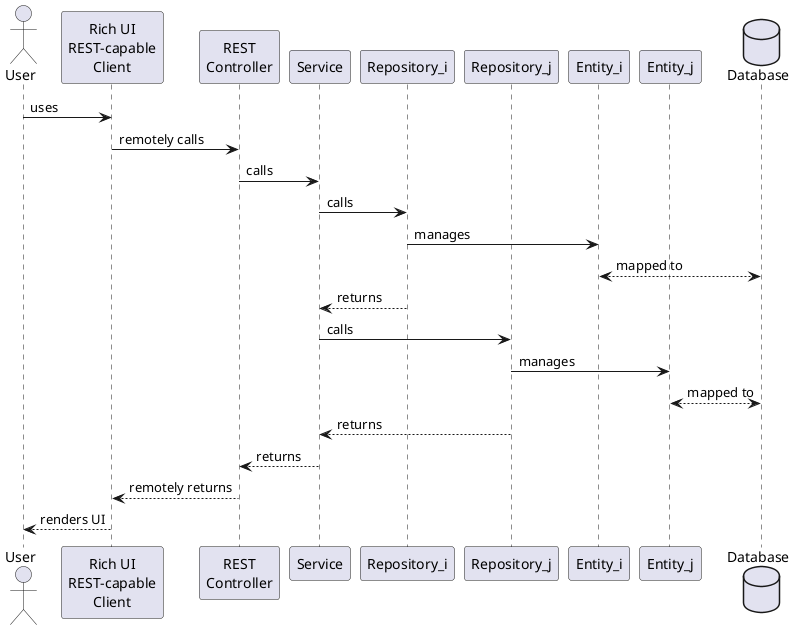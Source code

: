 @startuml SequenceDiagram
actor User as User
participant "Rich UI\nREST-capable\nClient" as Client
participant "REST\nController" as Controller
participant Service as Service
participant Repository_i as Rep_i
participant Repository_j as Rep_j
participant Entity_i as Ent_i
participant Entity_j as Ent_j
database Database as DB
User -> Client : uses
Client -> Controller : remotely calls
Controller -> Service : calls
Service -> Rep_i : calls
Rep_i -> Ent_i : manages
Ent_i <--> DB : mapped to
Rep_i --> Service : returns
Service -> Rep_j : calls
Rep_j -> Ent_j : manages
Ent_j <--> DB : mapped to
Rep_j --> Service : returns
Service --> Controller : returns
Controller --> Client : remotely returns
Client --> User : renders UI
@enduml